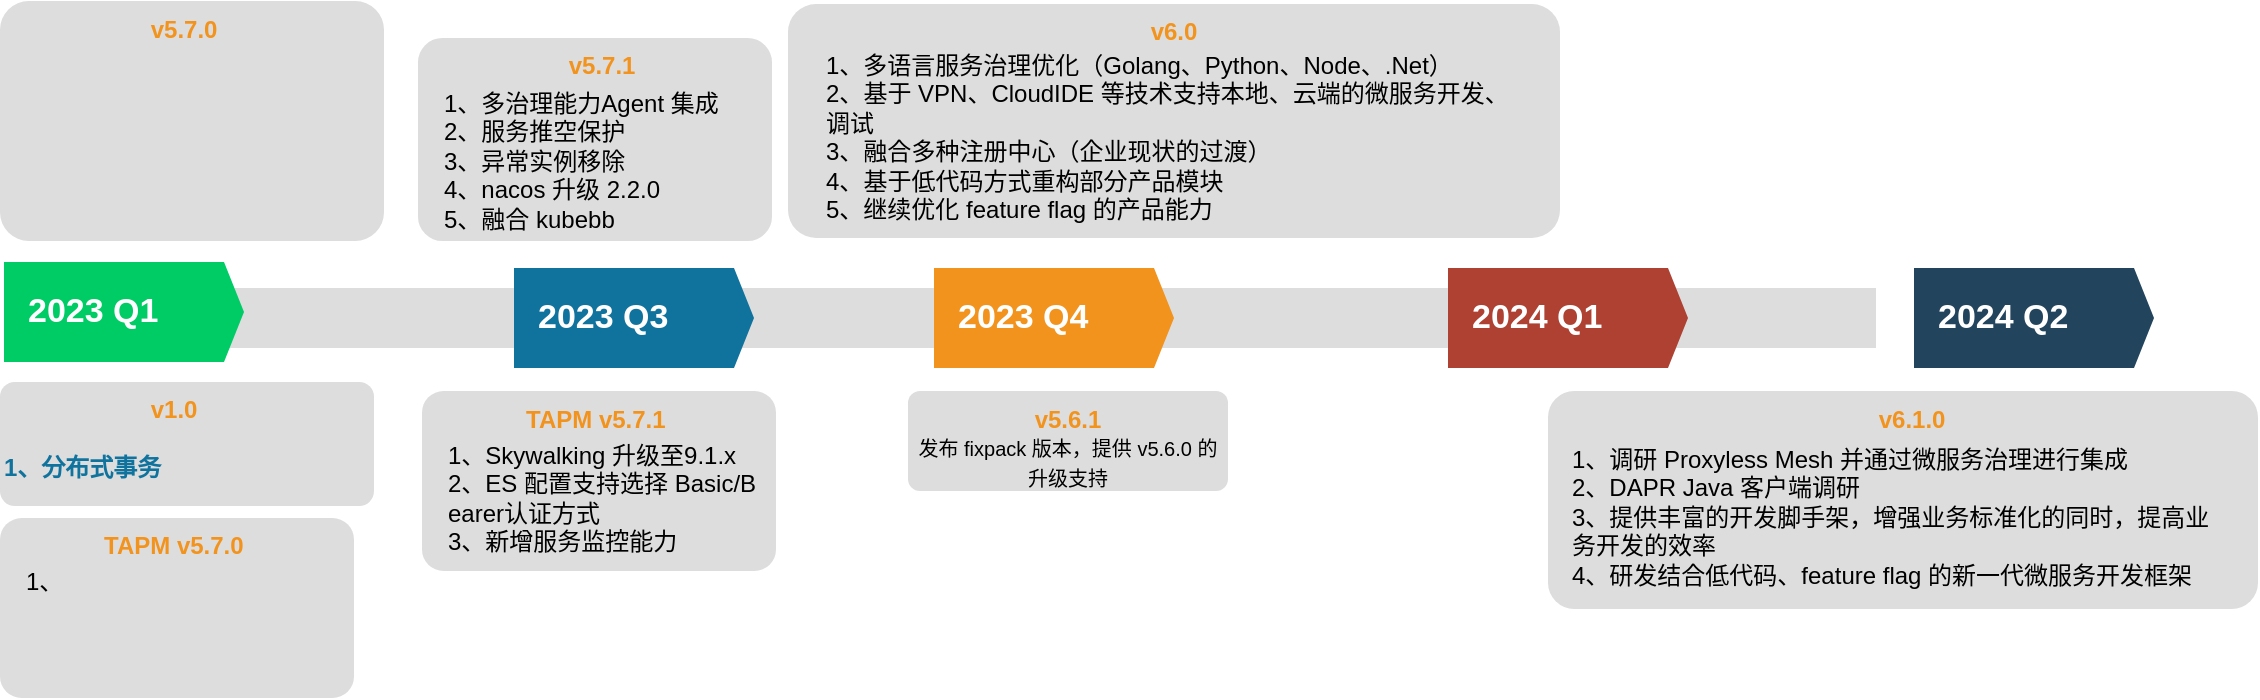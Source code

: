 <mxfile version="21.6.9" type="github">
  <diagram id="LPxzDfarXafkQE6jDnBZ" name="Page-1">
    <mxGraphModel dx="1281" dy="-367" grid="0" gridSize="10" guides="1" tooltips="1" connect="1" arrows="1" fold="1" page="0" pageScale="1" pageWidth="827" pageHeight="1169" math="0" shadow="0">
      <root>
        <mxCell id="0" />
        <mxCell id="1" parent="0" />
        <mxCell id="-Ru4AuKq-2Gei_yiUdHQ-51" value="" style="fillColor=#dddddd;rounded=0;strokeColor=none;" parent="1" vertex="1">
          <mxGeometry x="-140" y="1154" width="936" height="30" as="geometry" />
        </mxCell>
        <mxCell id="-Ru4AuKq-2Gei_yiUdHQ-52" value="2023 Q3" style="shape=mxgraph.infographic.ribbonSimple;notch1=0;notch2=10;notch=0;html=1;fillColor=#10739E;strokeColor=none;shadow=0;fontSize=17;fontColor=#FFFFFF;align=left;spacingLeft=10;fontStyle=1;" parent="1" vertex="1">
          <mxGeometry x="115" y="1144" width="120" height="50" as="geometry" />
        </mxCell>
        <mxCell id="-Ru4AuKq-2Gei_yiUdHQ-53" value="2023 Q4" style="shape=mxgraph.infographic.ribbonSimple;notch1=0;notch2=10;notch=0;html=1;fillColor=#F2931E;strokeColor=none;shadow=0;fontSize=17;fontColor=#FFFFFF;align=left;spacingLeft=10;fontStyle=1;" parent="1" vertex="1">
          <mxGeometry x="325" y="1144" width="120" height="50" as="geometry" />
        </mxCell>
        <mxCell id="-Ru4AuKq-2Gei_yiUdHQ-54" value="2024 Q1" style="shape=mxgraph.infographic.ribbonSimple;notch1=0;notch2=10;notch=0;html=1;fillColor=#AE4132;strokeColor=none;shadow=0;fontSize=17;fontColor=#FFFFFF;align=left;spacingLeft=10;fontStyle=1;" parent="1" vertex="1">
          <mxGeometry x="582" y="1144" width="120" height="50" as="geometry" />
        </mxCell>
        <mxCell id="-Ru4AuKq-2Gei_yiUdHQ-55" value="2024 Q2" style="shape=mxgraph.infographic.ribbonSimple;notch1=0;notch2=10;notch=0;html=1;fillColor=#23445D;strokeColor=none;shadow=0;fontSize=17;fontColor=#FFFFFF;align=left;spacingLeft=10;fontStyle=1;" parent="1" vertex="1">
          <mxGeometry x="815" y="1144" width="120" height="50" as="geometry" />
        </mxCell>
        <mxCell id="-Ru4AuKq-2Gei_yiUdHQ-56" value="&lt;b style=&quot;color: rgb(242 , 147 , 30)&quot;&gt;&amp;nbsp; &amp;nbsp; &amp;nbsp; &amp;nbsp; &amp;nbsp; &amp;nbsp; &amp;nbsp; &amp;nbsp; &amp;nbsp; &amp;nbsp; &amp;nbsp; v5.7.1&lt;/b&gt;&lt;font color=&quot;#10739e&quot;&gt;&lt;span&gt;&lt;br&gt;&lt;br&gt;&lt;/span&gt;&lt;br&gt;&lt;/font&gt;" style="rounded=1;strokeColor=none;fillColor=#DDDDDD;align=left;arcSize=12;verticalAlign=top;whiteSpace=wrap;html=1;fontSize=12;fontStyle=1" parent="1" vertex="1">
          <mxGeometry x="67" y="1029" width="177" height="101.5" as="geometry" />
        </mxCell>
        <mxCell id="-Ru4AuKq-2Gei_yiUdHQ-61" value="1、多治理能力Agent 集成&lt;br&gt;2、服务推空保护&lt;br&gt;3、异常实例移除&lt;br&gt;4、nacos 升级 2.2.0&lt;br&gt;5、融合 kubebb&lt;br&gt;&lt;div&gt;&lt;/div&gt;" style="text;html=1;" parent="1" vertex="1">
          <mxGeometry x="78" y="1048" width="159" height="54" as="geometry" />
        </mxCell>
        <mxCell id="-Ru4AuKq-2Gei_yiUdHQ-70" value="&lt;b style=&quot;color: rgb(242 , 147 , 30)&quot;&gt;&amp;nbsp; &amp;nbsp; &amp;nbsp; &amp;nbsp; &amp;nbsp; &amp;nbsp; &amp;nbsp; &amp;nbsp; &amp;nbsp; &amp;nbsp; &amp;nbsp; &amp;nbsp; &amp;nbsp; &amp;nbsp; &amp;nbsp; &amp;nbsp; &amp;nbsp; &amp;nbsp; &amp;nbsp; &amp;nbsp; &amp;nbsp; &amp;nbsp; &amp;nbsp; &amp;nbsp; &amp;nbsp;v6.1.0&lt;/b&gt;&lt;font color=&quot;#10739e&quot;&gt;&lt;span&gt;&lt;br&gt;&lt;br&gt;&lt;/span&gt;&lt;br&gt;&lt;/font&gt;" style="rounded=1;strokeColor=none;fillColor=#DDDDDD;align=left;arcSize=12;verticalAlign=top;whiteSpace=wrap;html=1;fontSize=12;fontStyle=1" parent="1" vertex="1">
          <mxGeometry x="632" y="1205.5" width="355" height="109" as="geometry" />
        </mxCell>
        <mxCell id="7" value="&lt;font style=&quot;font-size: 10px&quot;&gt;&lt;font style=&quot;font-size: 12px&quot; color=&quot;#F2931E&quot;&gt;&lt;b&gt;v6.0&lt;/b&gt;&lt;/font&gt;&lt;br&gt;&lt;/font&gt;" style="rounded=1;strokeColor=none;fillColor=#DDDDDD;align=center;arcSize=12;verticalAlign=top;whiteSpace=wrap;html=1;fontSize=12;" parent="1" vertex="1">
          <mxGeometry x="252" y="1012" width="386" height="117" as="geometry" />
        </mxCell>
        <mxCell id="8" value="&lt;font style=&quot;font-size: 10px&quot;&gt;&lt;font style=&quot;font-size: 12px&quot; color=&quot;#F2931E&quot;&gt;&lt;b&gt;v5.6.1&lt;br&gt;&lt;/b&gt;&lt;/font&gt;发布 fixpack 版本，提供 v5.6.0 的升级支持&lt;br&gt;&lt;/font&gt;" style="rounded=1;strokeColor=none;fillColor=#DDDDDD;align=center;arcSize=12;verticalAlign=top;whiteSpace=wrap;html=1;fontSize=12;" parent="1" vertex="1">
          <mxGeometry x="312" y="1205.5" width="160" height="50" as="geometry" />
        </mxCell>
        <mxCell id="9" value="&lt;div&gt;1、多语言服务治理优化（Golang、Python、Node、.Net）&lt;/div&gt;&lt;span style=&quot;white-space: nowrap&quot;&gt;2、&lt;/span&gt;基于 VPN、CloudIDE 等技术支持本地、云端的微服务开发、调试&lt;br&gt;&lt;span style=&quot;white-space: nowrap&quot;&gt;3、融合&lt;/span&gt;多种注册中心（企业现状的过渡）&lt;br&gt;&lt;span style=&quot;white-space: nowrap&quot;&gt;4、&lt;/span&gt;基于低代码方式重构部分产品模块&lt;br&gt;&lt;span style=&quot;white-space: nowrap&quot;&gt;5、继续优化 feature flag 的产品能力&lt;br&gt;&lt;/span&gt;" style="text;html=1;whiteSpace=wrap;" parent="1" vertex="1">
          <mxGeometry x="269" y="1029" width="350" height="85" as="geometry" />
        </mxCell>
        <mxCell id="10" value="&lt;div&gt;&lt;/div&gt;&lt;div&gt;1、调研 Proxyless Mesh 并通过微服务治理进行集成&lt;/div&gt;&lt;div&gt;2、DAPR Java 客户端调研&lt;/div&gt;&lt;div&gt;3、提供丰富的开发脚手架，增强业务标准化的同时，提高业务开发的效率&lt;/div&gt;&lt;div&gt;4、研发结合低代码、feature flag 的新一代微服务开发框架&lt;/div&gt;" style="text;html=1;whiteSpace=wrap;" parent="1" vertex="1">
          <mxGeometry x="642" y="1226" width="330" height="85" as="geometry" />
        </mxCell>
        <mxCell id="kjNINUmJ4nMNvlj-G-Dl-10" value="2023 Q1" style="shape=mxgraph.infographic.ribbonSimple;notch1=0;notch2=10;notch=0;html=1;fillColor=#00CC66;strokeColor=none;shadow=0;fontSize=17;fontColor=#FFFFFF;align=left;spacingLeft=10;fontStyle=1;" vertex="1" parent="1">
          <mxGeometry x="-140" y="1141" width="120" height="50" as="geometry" />
        </mxCell>
        <mxCell id="kjNINUmJ4nMNvlj-G-Dl-11" value="&lt;b style=&quot;color: rgb(242 , 147 , 30)&quot;&gt;&amp;nbsp; &amp;nbsp; &amp;nbsp; &amp;nbsp; &amp;nbsp; &amp;nbsp; &amp;nbsp; &amp;nbsp; &amp;nbsp; &amp;nbsp; &amp;nbsp; v5.7.0&lt;/b&gt;&lt;font color=&quot;#10739e&quot;&gt;&lt;span&gt;&lt;br&gt;&lt;br&gt;&lt;/span&gt;&lt;br&gt;&lt;/font&gt;" style="rounded=1;strokeColor=none;fillColor=#DDDDDD;align=left;arcSize=12;verticalAlign=top;whiteSpace=wrap;html=1;fontSize=12;fontStyle=1" vertex="1" parent="1">
          <mxGeometry x="-142" y="1010.5" width="192" height="120" as="geometry" />
        </mxCell>
        <mxCell id="kjNINUmJ4nMNvlj-G-Dl-12" value="&lt;b style=&quot;color: rgb(242 , 147 , 30)&quot;&gt;&amp;nbsp; &amp;nbsp; &amp;nbsp; &amp;nbsp; &amp;nbsp; &amp;nbsp; &amp;nbsp; &amp;nbsp; &amp;nbsp; &amp;nbsp; &amp;nbsp; v1.0&lt;/b&gt;&lt;font color=&quot;#10739e&quot;&gt;&lt;span&gt;&lt;br&gt;&lt;br&gt;&lt;/span&gt;1、分布式事务&lt;br&gt;&lt;/font&gt;" style="rounded=1;strokeColor=none;fillColor=#DDDDDD;align=left;arcSize=12;verticalAlign=top;whiteSpace=wrap;html=1;fontSize=12;fontStyle=1" vertex="1" parent="1">
          <mxGeometry x="-142" y="1201" width="187" height="62" as="geometry" />
        </mxCell>
        <mxCell id="kjNINUmJ4nMNvlj-G-Dl-13" value="&lt;b style=&quot;color: rgb(242 , 147 , 30)&quot;&gt;&amp;nbsp; &amp;nbsp; &amp;nbsp; &amp;nbsp; &amp;nbsp; &amp;nbsp; &amp;nbsp; &amp;nbsp;TAPM v5.7.0&lt;/b&gt;&lt;font color=&quot;#10739e&quot;&gt;&lt;span&gt;&lt;br&gt;&lt;br&gt;&lt;/span&gt;&lt;br&gt;&lt;/font&gt;" style="rounded=1;strokeColor=none;fillColor=#DDDDDD;align=left;arcSize=12;verticalAlign=top;whiteSpace=wrap;html=1;fontSize=12;fontStyle=1" vertex="1" parent="1">
          <mxGeometry x="-142" y="1269" width="177" height="90" as="geometry" />
        </mxCell>
        <mxCell id="kjNINUmJ4nMNvlj-G-Dl-14" value="1、&lt;br&gt;&lt;div&gt;&lt;/div&gt;" style="text;html=1;" vertex="1" parent="1">
          <mxGeometry x="-131" y="1287" width="159" height="54" as="geometry" />
        </mxCell>
        <mxCell id="kjNINUmJ4nMNvlj-G-Dl-15" value="&lt;b style=&quot;color: rgb(242 , 147 , 30)&quot;&gt;&amp;nbsp; &amp;nbsp; &amp;nbsp; &amp;nbsp; &amp;nbsp; &amp;nbsp; &amp;nbsp; &amp;nbsp;TAPM v5.7.1&lt;/b&gt;&lt;font color=&quot;#10739e&quot;&gt;&lt;span&gt;&lt;br&gt;&lt;br&gt;&lt;/span&gt;&lt;br&gt;&lt;/font&gt;" style="rounded=1;strokeColor=none;fillColor=#DDDDDD;align=left;arcSize=12;verticalAlign=top;whiteSpace=wrap;html=1;fontSize=12;fontStyle=1" vertex="1" parent="1">
          <mxGeometry x="69" y="1205.5" width="177" height="90" as="geometry" />
        </mxCell>
        <mxCell id="kjNINUmJ4nMNvlj-G-Dl-16" value="1、Skywalking 升级至9.1.x&lt;br&gt;2、ES 配置支持选择 Basic/B&lt;br&gt;earer认证方式&lt;br&gt;3、新增服务监控能力&lt;br&gt;&lt;div&gt;&lt;/div&gt;" style="text;html=1;" vertex="1" parent="1">
          <mxGeometry x="80" y="1223.5" width="159" height="54" as="geometry" />
        </mxCell>
      </root>
    </mxGraphModel>
  </diagram>
</mxfile>

